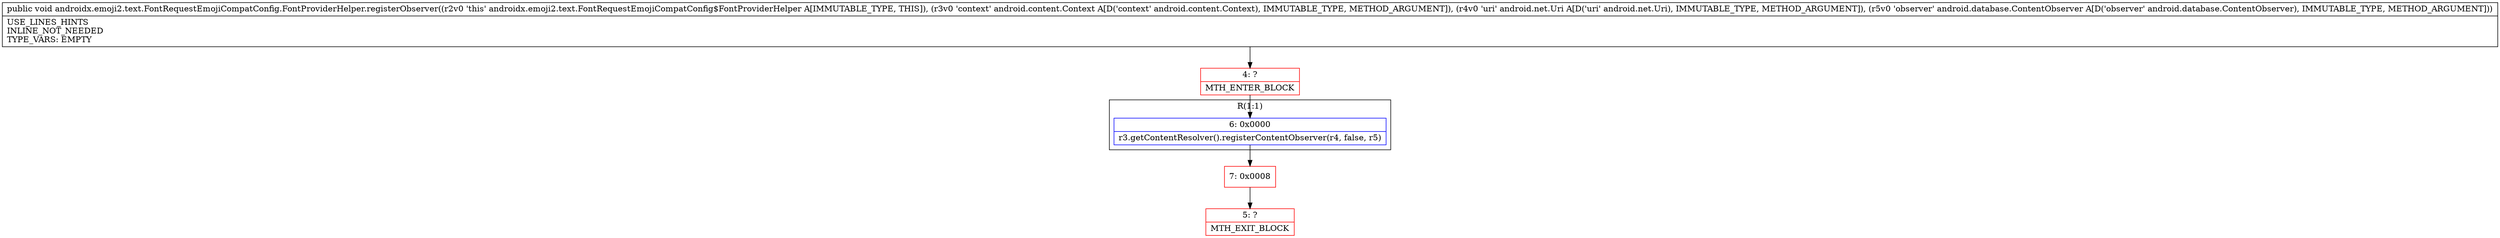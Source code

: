 digraph "CFG forandroidx.emoji2.text.FontRequestEmojiCompatConfig.FontProviderHelper.registerObserver(Landroid\/content\/Context;Landroid\/net\/Uri;Landroid\/database\/ContentObserver;)V" {
subgraph cluster_Region_2033119577 {
label = "R(1:1)";
node [shape=record,color=blue];
Node_6 [shape=record,label="{6\:\ 0x0000|r3.getContentResolver().registerContentObserver(r4, false, r5)\l}"];
}
Node_4 [shape=record,color=red,label="{4\:\ ?|MTH_ENTER_BLOCK\l}"];
Node_7 [shape=record,color=red,label="{7\:\ 0x0008}"];
Node_5 [shape=record,color=red,label="{5\:\ ?|MTH_EXIT_BLOCK\l}"];
MethodNode[shape=record,label="{public void androidx.emoji2.text.FontRequestEmojiCompatConfig.FontProviderHelper.registerObserver((r2v0 'this' androidx.emoji2.text.FontRequestEmojiCompatConfig$FontProviderHelper A[IMMUTABLE_TYPE, THIS]), (r3v0 'context' android.content.Context A[D('context' android.content.Context), IMMUTABLE_TYPE, METHOD_ARGUMENT]), (r4v0 'uri' android.net.Uri A[D('uri' android.net.Uri), IMMUTABLE_TYPE, METHOD_ARGUMENT]), (r5v0 'observer' android.database.ContentObserver A[D('observer' android.database.ContentObserver), IMMUTABLE_TYPE, METHOD_ARGUMENT]))  | USE_LINES_HINTS\lINLINE_NOT_NEEDED\lTYPE_VARS: EMPTY\l}"];
MethodNode -> Node_4;Node_6 -> Node_7;
Node_4 -> Node_6;
Node_7 -> Node_5;
}

